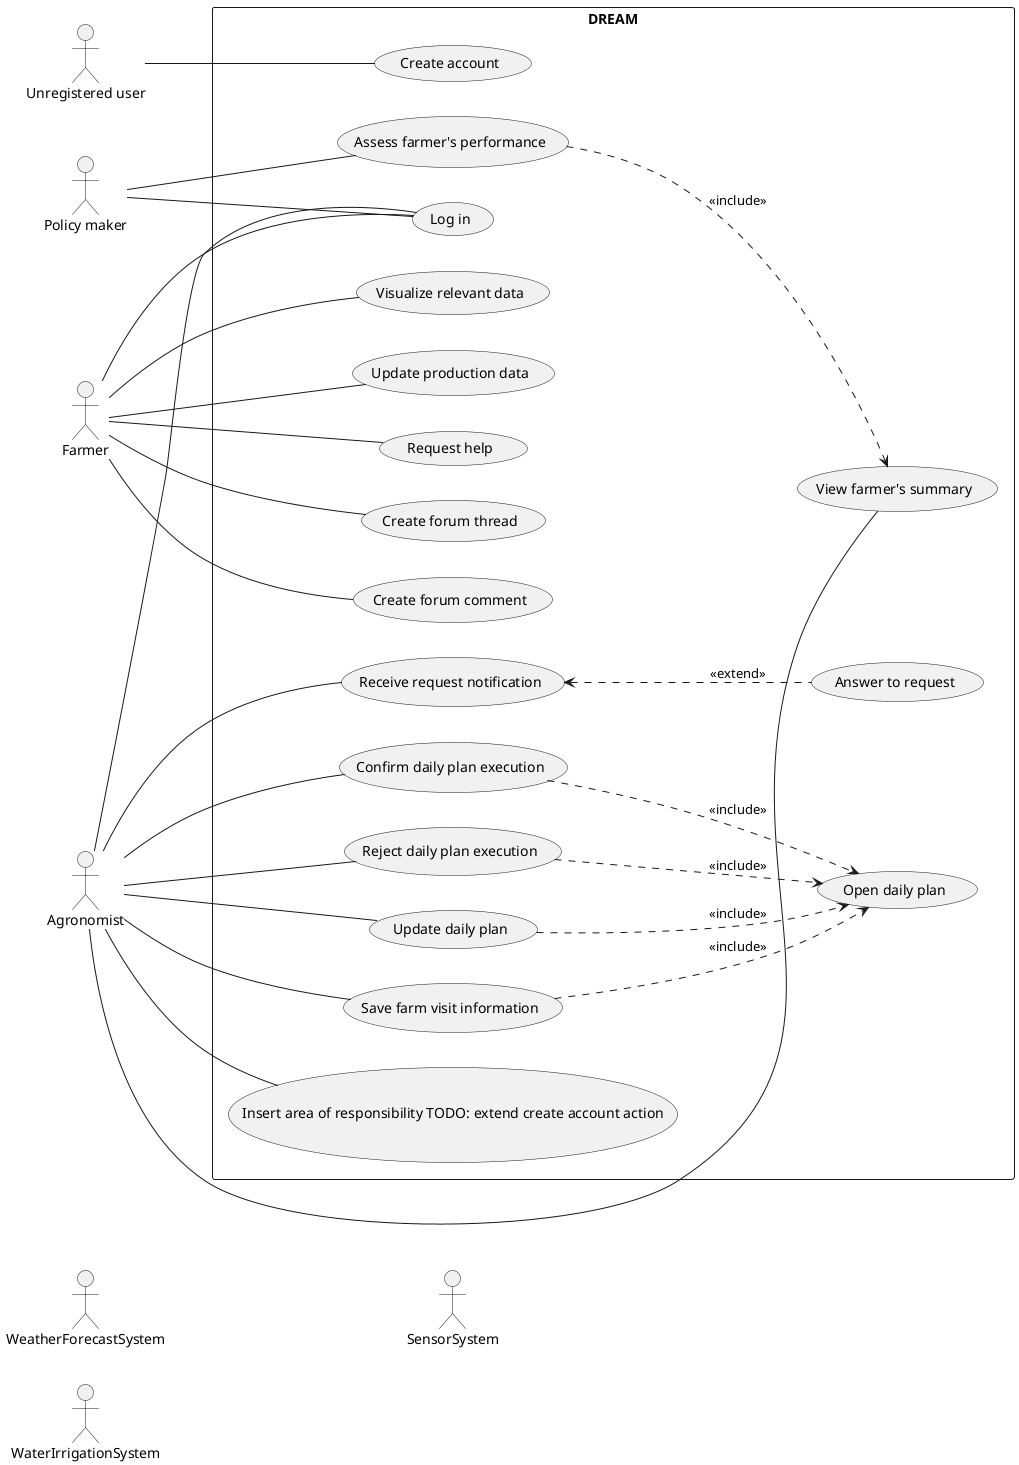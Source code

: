 @startuml Use case
left to right direction
skinparam packageStyle rectangle

'Primary - should be on the left side
actor :Unregistered user: as UnregUser
actor :Policy maker: as PolMaker
actor :Farmer:
actor :Agronomist:

'Secondary - should be on the right side
actor :WeatherForecastSystem:
actor :WaterIrrigationSystem:
actor :SensorSystem:

'visualisations - less details or additional phenomenas? as in lower diagram
'there are MANY missing phenomenas, that can be deducted from UC
'about SP: which is better?? - maybe a question to tamburri
'   "The system visualizes data ... for argonomist"
'   "The system visualizes data ..."
'   "Agronomist visualizes data"
rectangle DREAM {
    '''''''''''Common'''''''''''
    UnregUser -- (Create account)
    PolMaker -- (Log in)
    Agronomist -- (Log in)

    '''''''''''Farmer'''''''''''
    Farmer -- (Log in)
    Farmer -- (Visualize relevant data)
    'should providers be included? maybe a question to tamburri
    ' (Visualize relevant data) ..> (Provide information about weather forecasts) : <<include>>
    ' (Visualize relevant data) ..> (Provide information about soil humidity) : <<include>>
    ' (Visualize relevant data) ..> (Provide information about used water) : <<include>>
    ' (Provide information about weather forecasts) -- WeatherForecastSystem 
    ' (Provide information about soil humidity) -- SensorSystem
    ' (Provide information about used water) -- WaterIrrigationSystem
    Farmer -- (Update production data)
    Farmer -- (Request help)
    Farmer -- (Create forum thread)
    Farmer -- (Create forum comment)
    
    '''''''''''Agronomist'''''''''''
    Agronomist -- (Insert area of responsibility TODO: extend create account action)
    Agronomist -- (Receive request notification)
    (Receive request notification) <.. (Answer to request) : <<extend>>
    Agronomist -- (View farmer's summary)
    Agronomist -- (Update daily plan)
    Agronomist -- (Confirm daily plan execution)
    Agronomist -- (Reject daily plan execution)
    Agronomist -- (Save farm visit information)
    (Update daily plan) ..> (Open daily plan) : <<include>>
    (Confirm daily plan execution) ..> (Open daily plan) : <<include>>
    (Reject daily plan execution) ..> (Open daily plan) : <<include>>
    (Save farm visit information) ..> (Open daily plan) : <<include>>

    '''''''''''Policy maker'''''''''''
    PolMaker -- (Assess farmer's performance)
    (Assess farmer's performance) ..> (View farmer's summary) : <<include>>

}
























' rectangle DREAM {
'     '''''''''''Common'''''''''''
'     UnregUser -- (Create account)
'     PolMaker -- (Log in)
'     Agronomist -- (Log in)

'     '''''''''''Farmer'''''''''''
'     Farmer -- (Log in)
'     Farmer -- (Visualize relevant data)
'     'should providers be included? maybe a question to tamburri
'     ' (Visualize relevant data) ..> (Provide information about weather forecasts) : <<include>>
'     ' (Visualize relevant data) ..> (Provide information about soil humidity) : <<include>>
'     ' (Visualize relevant data) ..> (Provide information about used water) : <<include>>
'     ' (Provide information about weather forecasts) -- WeatherForecastSystem 
'     ' (Provide information about soil humidity) -- SensorSystem
'     ' (Provide information about used water) -- WaterIrrigationSystem
'     Farmer -- (Visualize production data)
'     (Visualize production data) <.. (Insert production data) : <<extend>>
'     Farmer -- (Request help)
'     Farmer -- (View forum)
'     (View forum) <.. (Create forum thread) : <<extend>>
'     (View forum) <.. (View forum thread) : <<extend>>
'     (View forum thread) <. (Create forum comment) : <<extend>>
    
'     'visualisations - less details or additional phenomenas?
'     '''''''''''Agronomist'''''''''''
'     Agronomist -- (Visualize area of responsibility)
'     (Visualize area of responsibility) <.. (Insert area of responsibility) : <<extend>>


' }
@enduml
